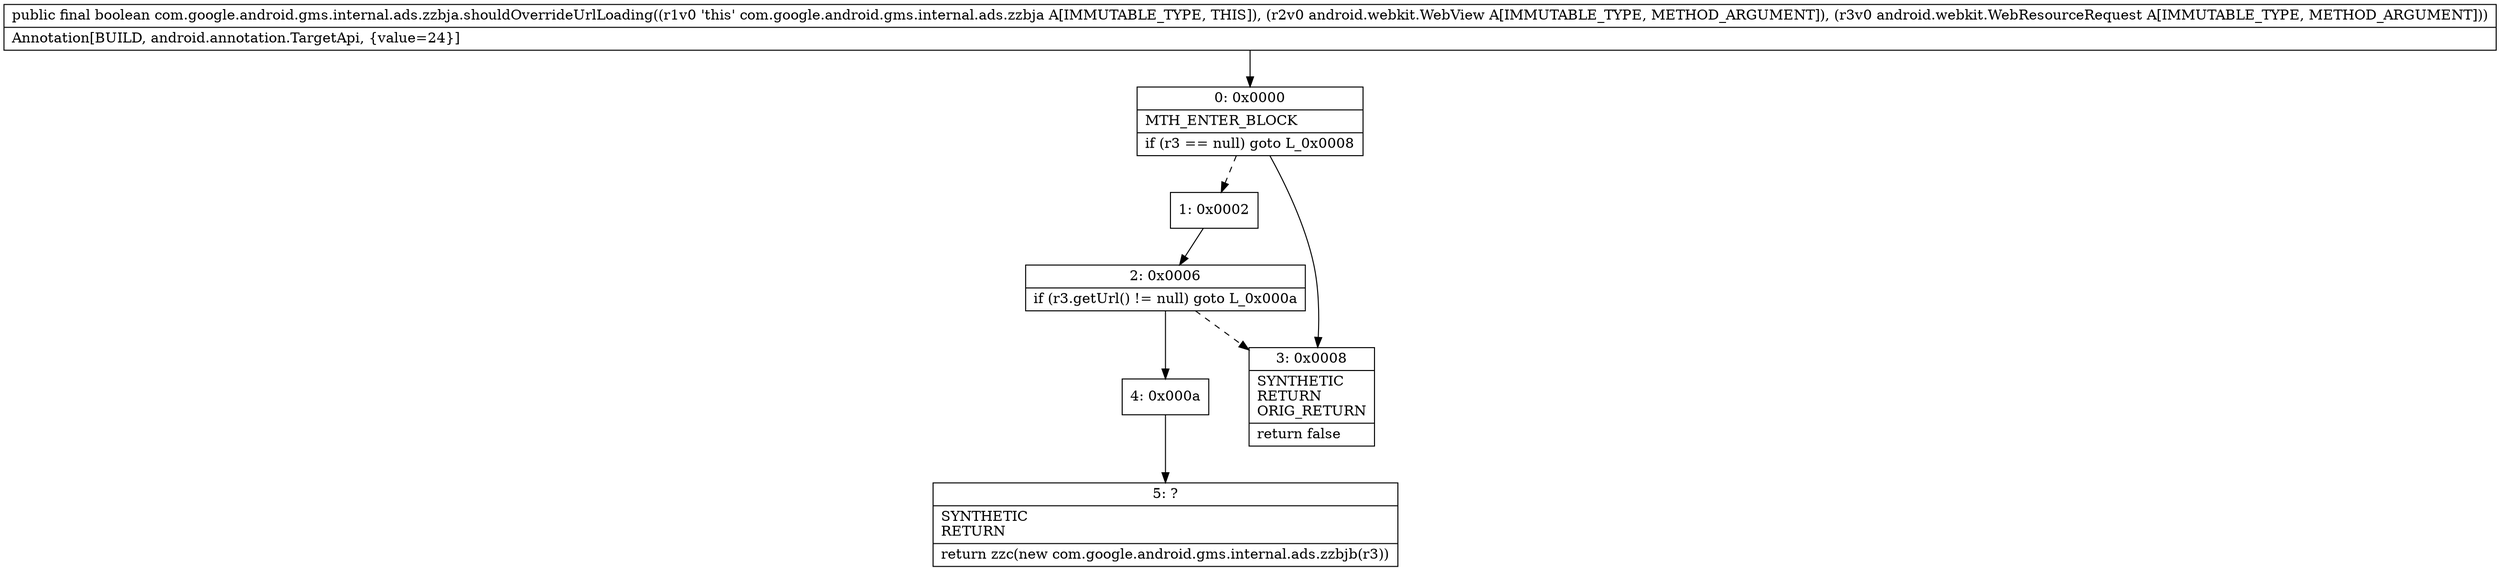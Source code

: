 digraph "CFG forcom.google.android.gms.internal.ads.zzbja.shouldOverrideUrlLoading(Landroid\/webkit\/WebView;Landroid\/webkit\/WebResourceRequest;)Z" {
Node_0 [shape=record,label="{0\:\ 0x0000|MTH_ENTER_BLOCK\l|if (r3 == null) goto L_0x0008\l}"];
Node_1 [shape=record,label="{1\:\ 0x0002}"];
Node_2 [shape=record,label="{2\:\ 0x0006|if (r3.getUrl() != null) goto L_0x000a\l}"];
Node_3 [shape=record,label="{3\:\ 0x0008|SYNTHETIC\lRETURN\lORIG_RETURN\l|return false\l}"];
Node_4 [shape=record,label="{4\:\ 0x000a}"];
Node_5 [shape=record,label="{5\:\ ?|SYNTHETIC\lRETURN\l|return zzc(new com.google.android.gms.internal.ads.zzbjb(r3))\l}"];
MethodNode[shape=record,label="{public final boolean com.google.android.gms.internal.ads.zzbja.shouldOverrideUrlLoading((r1v0 'this' com.google.android.gms.internal.ads.zzbja A[IMMUTABLE_TYPE, THIS]), (r2v0 android.webkit.WebView A[IMMUTABLE_TYPE, METHOD_ARGUMENT]), (r3v0 android.webkit.WebResourceRequest A[IMMUTABLE_TYPE, METHOD_ARGUMENT]))  | Annotation[BUILD, android.annotation.TargetApi, \{value=24\}]\l}"];
MethodNode -> Node_0;
Node_0 -> Node_1[style=dashed];
Node_0 -> Node_3;
Node_1 -> Node_2;
Node_2 -> Node_3[style=dashed];
Node_2 -> Node_4;
Node_4 -> Node_5;
}

